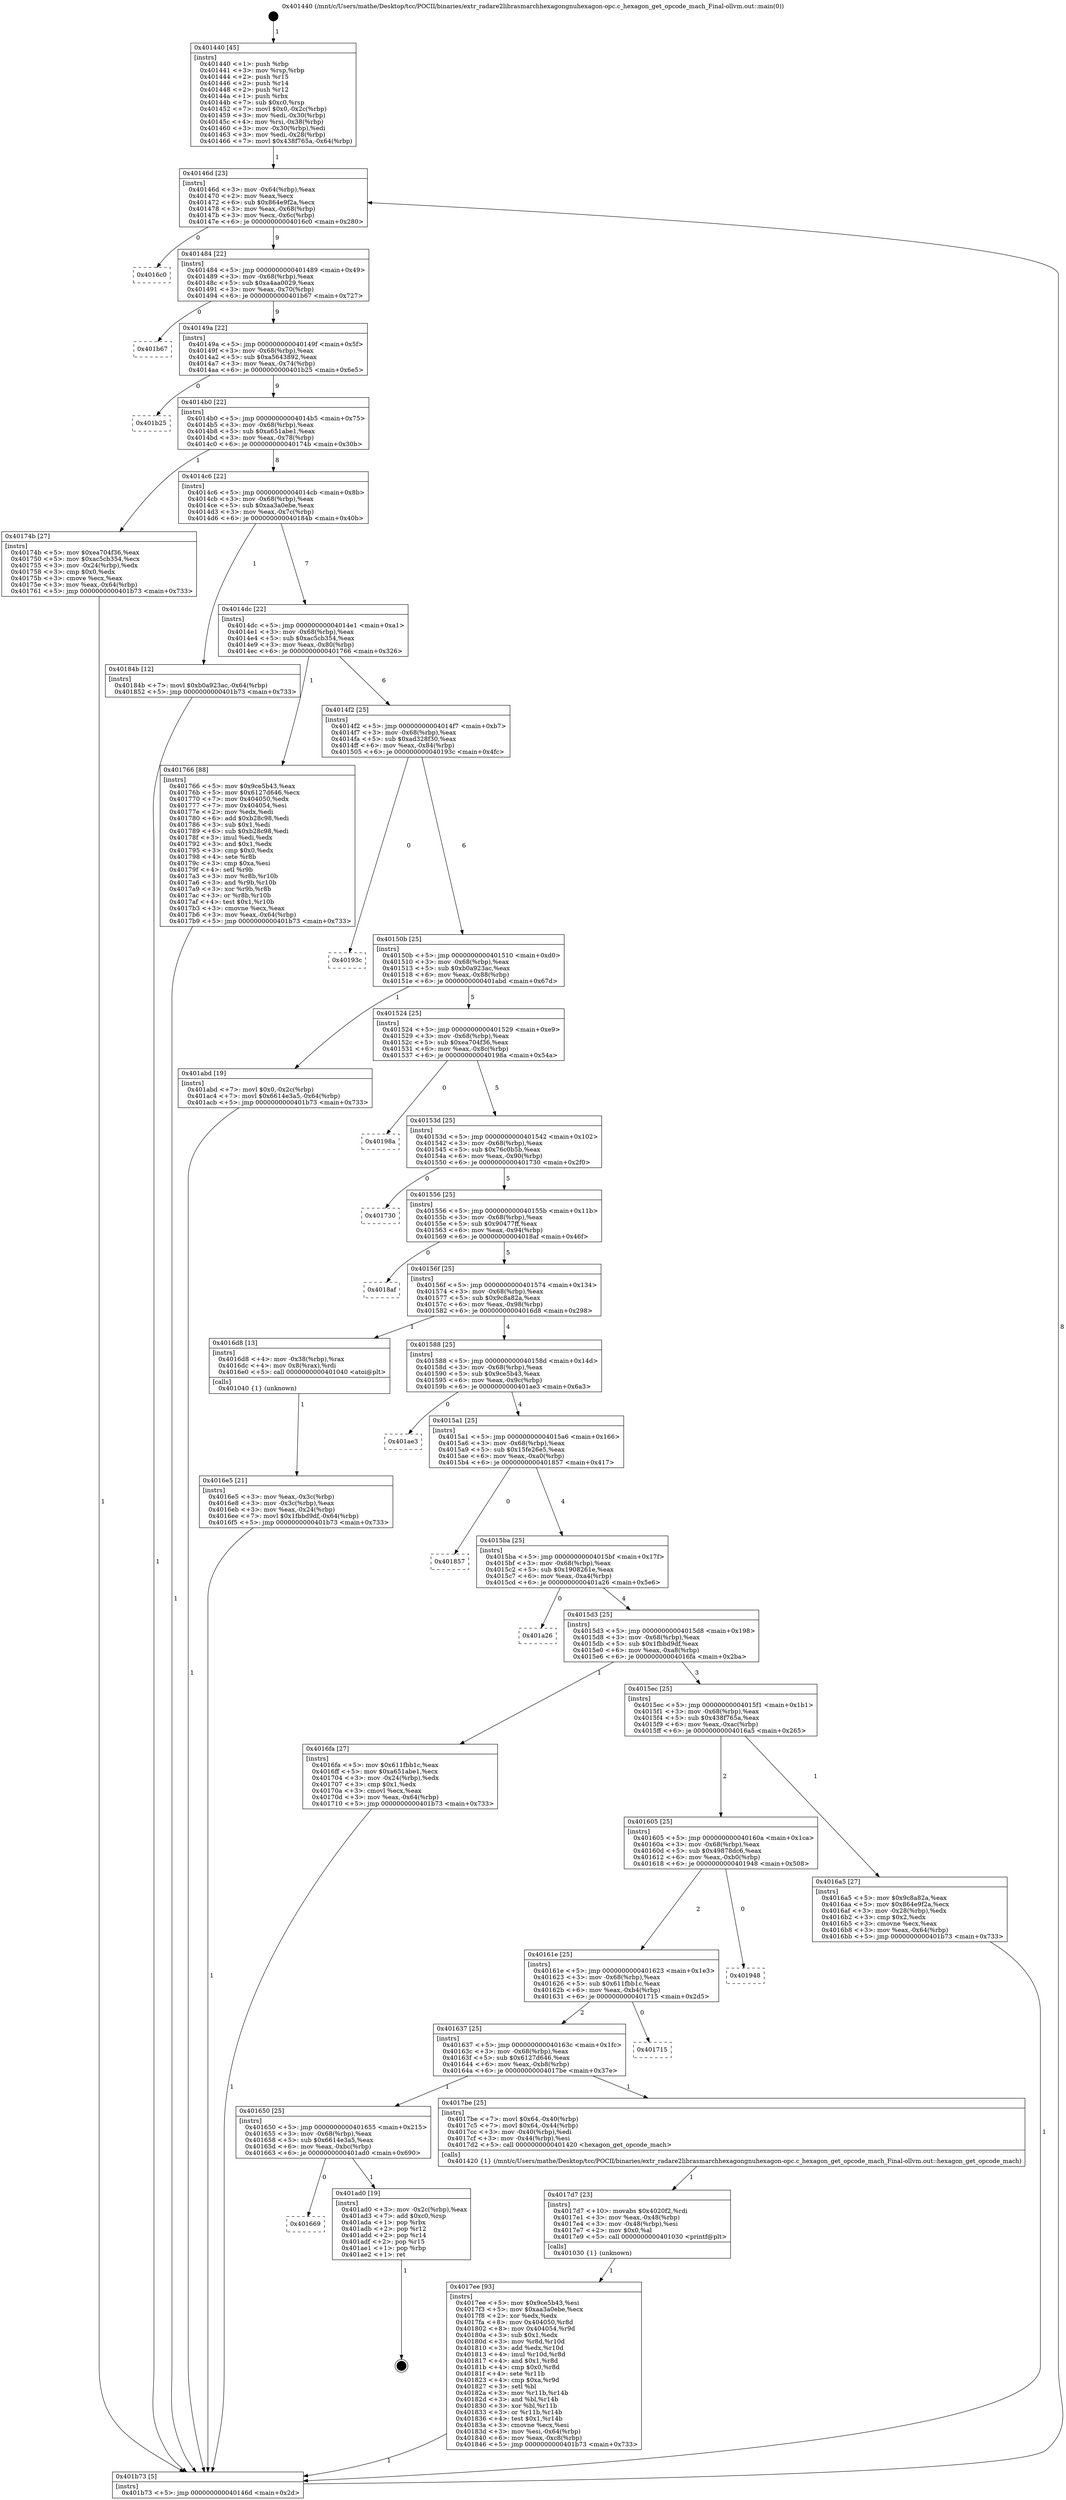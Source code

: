 digraph "0x401440" {
  label = "0x401440 (/mnt/c/Users/mathe/Desktop/tcc/POCII/binaries/extr_radare2librasmarchhexagongnuhexagon-opc.c_hexagon_get_opcode_mach_Final-ollvm.out::main(0))"
  labelloc = "t"
  node[shape=record]

  Entry [label="",width=0.3,height=0.3,shape=circle,fillcolor=black,style=filled]
  "0x40146d" [label="{
     0x40146d [23]\l
     | [instrs]\l
     &nbsp;&nbsp;0x40146d \<+3\>: mov -0x64(%rbp),%eax\l
     &nbsp;&nbsp;0x401470 \<+2\>: mov %eax,%ecx\l
     &nbsp;&nbsp;0x401472 \<+6\>: sub $0x864e9f2a,%ecx\l
     &nbsp;&nbsp;0x401478 \<+3\>: mov %eax,-0x68(%rbp)\l
     &nbsp;&nbsp;0x40147b \<+3\>: mov %ecx,-0x6c(%rbp)\l
     &nbsp;&nbsp;0x40147e \<+6\>: je 00000000004016c0 \<main+0x280\>\l
  }"]
  "0x4016c0" [label="{
     0x4016c0\l
  }", style=dashed]
  "0x401484" [label="{
     0x401484 [22]\l
     | [instrs]\l
     &nbsp;&nbsp;0x401484 \<+5\>: jmp 0000000000401489 \<main+0x49\>\l
     &nbsp;&nbsp;0x401489 \<+3\>: mov -0x68(%rbp),%eax\l
     &nbsp;&nbsp;0x40148c \<+5\>: sub $0xa4aa0029,%eax\l
     &nbsp;&nbsp;0x401491 \<+3\>: mov %eax,-0x70(%rbp)\l
     &nbsp;&nbsp;0x401494 \<+6\>: je 0000000000401b67 \<main+0x727\>\l
  }"]
  Exit [label="",width=0.3,height=0.3,shape=circle,fillcolor=black,style=filled,peripheries=2]
  "0x401b67" [label="{
     0x401b67\l
  }", style=dashed]
  "0x40149a" [label="{
     0x40149a [22]\l
     | [instrs]\l
     &nbsp;&nbsp;0x40149a \<+5\>: jmp 000000000040149f \<main+0x5f\>\l
     &nbsp;&nbsp;0x40149f \<+3\>: mov -0x68(%rbp),%eax\l
     &nbsp;&nbsp;0x4014a2 \<+5\>: sub $0xa5643892,%eax\l
     &nbsp;&nbsp;0x4014a7 \<+3\>: mov %eax,-0x74(%rbp)\l
     &nbsp;&nbsp;0x4014aa \<+6\>: je 0000000000401b25 \<main+0x6e5\>\l
  }"]
  "0x401669" [label="{
     0x401669\l
  }", style=dashed]
  "0x401b25" [label="{
     0x401b25\l
  }", style=dashed]
  "0x4014b0" [label="{
     0x4014b0 [22]\l
     | [instrs]\l
     &nbsp;&nbsp;0x4014b0 \<+5\>: jmp 00000000004014b5 \<main+0x75\>\l
     &nbsp;&nbsp;0x4014b5 \<+3\>: mov -0x68(%rbp),%eax\l
     &nbsp;&nbsp;0x4014b8 \<+5\>: sub $0xa651abe1,%eax\l
     &nbsp;&nbsp;0x4014bd \<+3\>: mov %eax,-0x78(%rbp)\l
     &nbsp;&nbsp;0x4014c0 \<+6\>: je 000000000040174b \<main+0x30b\>\l
  }"]
  "0x401ad0" [label="{
     0x401ad0 [19]\l
     | [instrs]\l
     &nbsp;&nbsp;0x401ad0 \<+3\>: mov -0x2c(%rbp),%eax\l
     &nbsp;&nbsp;0x401ad3 \<+7\>: add $0xc0,%rsp\l
     &nbsp;&nbsp;0x401ada \<+1\>: pop %rbx\l
     &nbsp;&nbsp;0x401adb \<+2\>: pop %r12\l
     &nbsp;&nbsp;0x401add \<+2\>: pop %r14\l
     &nbsp;&nbsp;0x401adf \<+2\>: pop %r15\l
     &nbsp;&nbsp;0x401ae1 \<+1\>: pop %rbp\l
     &nbsp;&nbsp;0x401ae2 \<+1\>: ret\l
  }"]
  "0x40174b" [label="{
     0x40174b [27]\l
     | [instrs]\l
     &nbsp;&nbsp;0x40174b \<+5\>: mov $0xea704f36,%eax\l
     &nbsp;&nbsp;0x401750 \<+5\>: mov $0xac5cb354,%ecx\l
     &nbsp;&nbsp;0x401755 \<+3\>: mov -0x24(%rbp),%edx\l
     &nbsp;&nbsp;0x401758 \<+3\>: cmp $0x0,%edx\l
     &nbsp;&nbsp;0x40175b \<+3\>: cmove %ecx,%eax\l
     &nbsp;&nbsp;0x40175e \<+3\>: mov %eax,-0x64(%rbp)\l
     &nbsp;&nbsp;0x401761 \<+5\>: jmp 0000000000401b73 \<main+0x733\>\l
  }"]
  "0x4014c6" [label="{
     0x4014c6 [22]\l
     | [instrs]\l
     &nbsp;&nbsp;0x4014c6 \<+5\>: jmp 00000000004014cb \<main+0x8b\>\l
     &nbsp;&nbsp;0x4014cb \<+3\>: mov -0x68(%rbp),%eax\l
     &nbsp;&nbsp;0x4014ce \<+5\>: sub $0xaa3a0ebe,%eax\l
     &nbsp;&nbsp;0x4014d3 \<+3\>: mov %eax,-0x7c(%rbp)\l
     &nbsp;&nbsp;0x4014d6 \<+6\>: je 000000000040184b \<main+0x40b\>\l
  }"]
  "0x4017ee" [label="{
     0x4017ee [93]\l
     | [instrs]\l
     &nbsp;&nbsp;0x4017ee \<+5\>: mov $0x9ce5b43,%esi\l
     &nbsp;&nbsp;0x4017f3 \<+5\>: mov $0xaa3a0ebe,%ecx\l
     &nbsp;&nbsp;0x4017f8 \<+2\>: xor %edx,%edx\l
     &nbsp;&nbsp;0x4017fa \<+8\>: mov 0x404050,%r8d\l
     &nbsp;&nbsp;0x401802 \<+8\>: mov 0x404054,%r9d\l
     &nbsp;&nbsp;0x40180a \<+3\>: sub $0x1,%edx\l
     &nbsp;&nbsp;0x40180d \<+3\>: mov %r8d,%r10d\l
     &nbsp;&nbsp;0x401810 \<+3\>: add %edx,%r10d\l
     &nbsp;&nbsp;0x401813 \<+4\>: imul %r10d,%r8d\l
     &nbsp;&nbsp;0x401817 \<+4\>: and $0x1,%r8d\l
     &nbsp;&nbsp;0x40181b \<+4\>: cmp $0x0,%r8d\l
     &nbsp;&nbsp;0x40181f \<+4\>: sete %r11b\l
     &nbsp;&nbsp;0x401823 \<+4\>: cmp $0xa,%r9d\l
     &nbsp;&nbsp;0x401827 \<+3\>: setl %bl\l
     &nbsp;&nbsp;0x40182a \<+3\>: mov %r11b,%r14b\l
     &nbsp;&nbsp;0x40182d \<+3\>: and %bl,%r14b\l
     &nbsp;&nbsp;0x401830 \<+3\>: xor %bl,%r11b\l
     &nbsp;&nbsp;0x401833 \<+3\>: or %r11b,%r14b\l
     &nbsp;&nbsp;0x401836 \<+4\>: test $0x1,%r14b\l
     &nbsp;&nbsp;0x40183a \<+3\>: cmovne %ecx,%esi\l
     &nbsp;&nbsp;0x40183d \<+3\>: mov %esi,-0x64(%rbp)\l
     &nbsp;&nbsp;0x401840 \<+6\>: mov %eax,-0xc8(%rbp)\l
     &nbsp;&nbsp;0x401846 \<+5\>: jmp 0000000000401b73 \<main+0x733\>\l
  }"]
  "0x40184b" [label="{
     0x40184b [12]\l
     | [instrs]\l
     &nbsp;&nbsp;0x40184b \<+7\>: movl $0xb0a923ac,-0x64(%rbp)\l
     &nbsp;&nbsp;0x401852 \<+5\>: jmp 0000000000401b73 \<main+0x733\>\l
  }"]
  "0x4014dc" [label="{
     0x4014dc [22]\l
     | [instrs]\l
     &nbsp;&nbsp;0x4014dc \<+5\>: jmp 00000000004014e1 \<main+0xa1\>\l
     &nbsp;&nbsp;0x4014e1 \<+3\>: mov -0x68(%rbp),%eax\l
     &nbsp;&nbsp;0x4014e4 \<+5\>: sub $0xac5cb354,%eax\l
     &nbsp;&nbsp;0x4014e9 \<+3\>: mov %eax,-0x80(%rbp)\l
     &nbsp;&nbsp;0x4014ec \<+6\>: je 0000000000401766 \<main+0x326\>\l
  }"]
  "0x4017d7" [label="{
     0x4017d7 [23]\l
     | [instrs]\l
     &nbsp;&nbsp;0x4017d7 \<+10\>: movabs $0x4020f2,%rdi\l
     &nbsp;&nbsp;0x4017e1 \<+3\>: mov %eax,-0x48(%rbp)\l
     &nbsp;&nbsp;0x4017e4 \<+3\>: mov -0x48(%rbp),%esi\l
     &nbsp;&nbsp;0x4017e7 \<+2\>: mov $0x0,%al\l
     &nbsp;&nbsp;0x4017e9 \<+5\>: call 0000000000401030 \<printf@plt\>\l
     | [calls]\l
     &nbsp;&nbsp;0x401030 \{1\} (unknown)\l
  }"]
  "0x401766" [label="{
     0x401766 [88]\l
     | [instrs]\l
     &nbsp;&nbsp;0x401766 \<+5\>: mov $0x9ce5b43,%eax\l
     &nbsp;&nbsp;0x40176b \<+5\>: mov $0x6127d646,%ecx\l
     &nbsp;&nbsp;0x401770 \<+7\>: mov 0x404050,%edx\l
     &nbsp;&nbsp;0x401777 \<+7\>: mov 0x404054,%esi\l
     &nbsp;&nbsp;0x40177e \<+2\>: mov %edx,%edi\l
     &nbsp;&nbsp;0x401780 \<+6\>: add $0xb28c98,%edi\l
     &nbsp;&nbsp;0x401786 \<+3\>: sub $0x1,%edi\l
     &nbsp;&nbsp;0x401789 \<+6\>: sub $0xb28c98,%edi\l
     &nbsp;&nbsp;0x40178f \<+3\>: imul %edi,%edx\l
     &nbsp;&nbsp;0x401792 \<+3\>: and $0x1,%edx\l
     &nbsp;&nbsp;0x401795 \<+3\>: cmp $0x0,%edx\l
     &nbsp;&nbsp;0x401798 \<+4\>: sete %r8b\l
     &nbsp;&nbsp;0x40179c \<+3\>: cmp $0xa,%esi\l
     &nbsp;&nbsp;0x40179f \<+4\>: setl %r9b\l
     &nbsp;&nbsp;0x4017a3 \<+3\>: mov %r8b,%r10b\l
     &nbsp;&nbsp;0x4017a6 \<+3\>: and %r9b,%r10b\l
     &nbsp;&nbsp;0x4017a9 \<+3\>: xor %r9b,%r8b\l
     &nbsp;&nbsp;0x4017ac \<+3\>: or %r8b,%r10b\l
     &nbsp;&nbsp;0x4017af \<+4\>: test $0x1,%r10b\l
     &nbsp;&nbsp;0x4017b3 \<+3\>: cmovne %ecx,%eax\l
     &nbsp;&nbsp;0x4017b6 \<+3\>: mov %eax,-0x64(%rbp)\l
     &nbsp;&nbsp;0x4017b9 \<+5\>: jmp 0000000000401b73 \<main+0x733\>\l
  }"]
  "0x4014f2" [label="{
     0x4014f2 [25]\l
     | [instrs]\l
     &nbsp;&nbsp;0x4014f2 \<+5\>: jmp 00000000004014f7 \<main+0xb7\>\l
     &nbsp;&nbsp;0x4014f7 \<+3\>: mov -0x68(%rbp),%eax\l
     &nbsp;&nbsp;0x4014fa \<+5\>: sub $0xad328f30,%eax\l
     &nbsp;&nbsp;0x4014ff \<+6\>: mov %eax,-0x84(%rbp)\l
     &nbsp;&nbsp;0x401505 \<+6\>: je 000000000040193c \<main+0x4fc\>\l
  }"]
  "0x401650" [label="{
     0x401650 [25]\l
     | [instrs]\l
     &nbsp;&nbsp;0x401650 \<+5\>: jmp 0000000000401655 \<main+0x215\>\l
     &nbsp;&nbsp;0x401655 \<+3\>: mov -0x68(%rbp),%eax\l
     &nbsp;&nbsp;0x401658 \<+5\>: sub $0x6614e3a5,%eax\l
     &nbsp;&nbsp;0x40165d \<+6\>: mov %eax,-0xbc(%rbp)\l
     &nbsp;&nbsp;0x401663 \<+6\>: je 0000000000401ad0 \<main+0x690\>\l
  }"]
  "0x40193c" [label="{
     0x40193c\l
  }", style=dashed]
  "0x40150b" [label="{
     0x40150b [25]\l
     | [instrs]\l
     &nbsp;&nbsp;0x40150b \<+5\>: jmp 0000000000401510 \<main+0xd0\>\l
     &nbsp;&nbsp;0x401510 \<+3\>: mov -0x68(%rbp),%eax\l
     &nbsp;&nbsp;0x401513 \<+5\>: sub $0xb0a923ac,%eax\l
     &nbsp;&nbsp;0x401518 \<+6\>: mov %eax,-0x88(%rbp)\l
     &nbsp;&nbsp;0x40151e \<+6\>: je 0000000000401abd \<main+0x67d\>\l
  }"]
  "0x4017be" [label="{
     0x4017be [25]\l
     | [instrs]\l
     &nbsp;&nbsp;0x4017be \<+7\>: movl $0x64,-0x40(%rbp)\l
     &nbsp;&nbsp;0x4017c5 \<+7\>: movl $0x64,-0x44(%rbp)\l
     &nbsp;&nbsp;0x4017cc \<+3\>: mov -0x40(%rbp),%edi\l
     &nbsp;&nbsp;0x4017cf \<+3\>: mov -0x44(%rbp),%esi\l
     &nbsp;&nbsp;0x4017d2 \<+5\>: call 0000000000401420 \<hexagon_get_opcode_mach\>\l
     | [calls]\l
     &nbsp;&nbsp;0x401420 \{1\} (/mnt/c/Users/mathe/Desktop/tcc/POCII/binaries/extr_radare2librasmarchhexagongnuhexagon-opc.c_hexagon_get_opcode_mach_Final-ollvm.out::hexagon_get_opcode_mach)\l
  }"]
  "0x401abd" [label="{
     0x401abd [19]\l
     | [instrs]\l
     &nbsp;&nbsp;0x401abd \<+7\>: movl $0x0,-0x2c(%rbp)\l
     &nbsp;&nbsp;0x401ac4 \<+7\>: movl $0x6614e3a5,-0x64(%rbp)\l
     &nbsp;&nbsp;0x401acb \<+5\>: jmp 0000000000401b73 \<main+0x733\>\l
  }"]
  "0x401524" [label="{
     0x401524 [25]\l
     | [instrs]\l
     &nbsp;&nbsp;0x401524 \<+5\>: jmp 0000000000401529 \<main+0xe9\>\l
     &nbsp;&nbsp;0x401529 \<+3\>: mov -0x68(%rbp),%eax\l
     &nbsp;&nbsp;0x40152c \<+5\>: sub $0xea704f36,%eax\l
     &nbsp;&nbsp;0x401531 \<+6\>: mov %eax,-0x8c(%rbp)\l
     &nbsp;&nbsp;0x401537 \<+6\>: je 000000000040198a \<main+0x54a\>\l
  }"]
  "0x401637" [label="{
     0x401637 [25]\l
     | [instrs]\l
     &nbsp;&nbsp;0x401637 \<+5\>: jmp 000000000040163c \<main+0x1fc\>\l
     &nbsp;&nbsp;0x40163c \<+3\>: mov -0x68(%rbp),%eax\l
     &nbsp;&nbsp;0x40163f \<+5\>: sub $0x6127d646,%eax\l
     &nbsp;&nbsp;0x401644 \<+6\>: mov %eax,-0xb8(%rbp)\l
     &nbsp;&nbsp;0x40164a \<+6\>: je 00000000004017be \<main+0x37e\>\l
  }"]
  "0x40198a" [label="{
     0x40198a\l
  }", style=dashed]
  "0x40153d" [label="{
     0x40153d [25]\l
     | [instrs]\l
     &nbsp;&nbsp;0x40153d \<+5\>: jmp 0000000000401542 \<main+0x102\>\l
     &nbsp;&nbsp;0x401542 \<+3\>: mov -0x68(%rbp),%eax\l
     &nbsp;&nbsp;0x401545 \<+5\>: sub $0x76c0b5b,%eax\l
     &nbsp;&nbsp;0x40154a \<+6\>: mov %eax,-0x90(%rbp)\l
     &nbsp;&nbsp;0x401550 \<+6\>: je 0000000000401730 \<main+0x2f0\>\l
  }"]
  "0x401715" [label="{
     0x401715\l
  }", style=dashed]
  "0x401730" [label="{
     0x401730\l
  }", style=dashed]
  "0x401556" [label="{
     0x401556 [25]\l
     | [instrs]\l
     &nbsp;&nbsp;0x401556 \<+5\>: jmp 000000000040155b \<main+0x11b\>\l
     &nbsp;&nbsp;0x40155b \<+3\>: mov -0x68(%rbp),%eax\l
     &nbsp;&nbsp;0x40155e \<+5\>: sub $0x90477ff,%eax\l
     &nbsp;&nbsp;0x401563 \<+6\>: mov %eax,-0x94(%rbp)\l
     &nbsp;&nbsp;0x401569 \<+6\>: je 00000000004018af \<main+0x46f\>\l
  }"]
  "0x40161e" [label="{
     0x40161e [25]\l
     | [instrs]\l
     &nbsp;&nbsp;0x40161e \<+5\>: jmp 0000000000401623 \<main+0x1e3\>\l
     &nbsp;&nbsp;0x401623 \<+3\>: mov -0x68(%rbp),%eax\l
     &nbsp;&nbsp;0x401626 \<+5\>: sub $0x611fbb1c,%eax\l
     &nbsp;&nbsp;0x40162b \<+6\>: mov %eax,-0xb4(%rbp)\l
     &nbsp;&nbsp;0x401631 \<+6\>: je 0000000000401715 \<main+0x2d5\>\l
  }"]
  "0x4018af" [label="{
     0x4018af\l
  }", style=dashed]
  "0x40156f" [label="{
     0x40156f [25]\l
     | [instrs]\l
     &nbsp;&nbsp;0x40156f \<+5\>: jmp 0000000000401574 \<main+0x134\>\l
     &nbsp;&nbsp;0x401574 \<+3\>: mov -0x68(%rbp),%eax\l
     &nbsp;&nbsp;0x401577 \<+5\>: sub $0x9c8a82a,%eax\l
     &nbsp;&nbsp;0x40157c \<+6\>: mov %eax,-0x98(%rbp)\l
     &nbsp;&nbsp;0x401582 \<+6\>: je 00000000004016d8 \<main+0x298\>\l
  }"]
  "0x401948" [label="{
     0x401948\l
  }", style=dashed]
  "0x4016d8" [label="{
     0x4016d8 [13]\l
     | [instrs]\l
     &nbsp;&nbsp;0x4016d8 \<+4\>: mov -0x38(%rbp),%rax\l
     &nbsp;&nbsp;0x4016dc \<+4\>: mov 0x8(%rax),%rdi\l
     &nbsp;&nbsp;0x4016e0 \<+5\>: call 0000000000401040 \<atoi@plt\>\l
     | [calls]\l
     &nbsp;&nbsp;0x401040 \{1\} (unknown)\l
  }"]
  "0x401588" [label="{
     0x401588 [25]\l
     | [instrs]\l
     &nbsp;&nbsp;0x401588 \<+5\>: jmp 000000000040158d \<main+0x14d\>\l
     &nbsp;&nbsp;0x40158d \<+3\>: mov -0x68(%rbp),%eax\l
     &nbsp;&nbsp;0x401590 \<+5\>: sub $0x9ce5b43,%eax\l
     &nbsp;&nbsp;0x401595 \<+6\>: mov %eax,-0x9c(%rbp)\l
     &nbsp;&nbsp;0x40159b \<+6\>: je 0000000000401ae3 \<main+0x6a3\>\l
  }"]
  "0x4016e5" [label="{
     0x4016e5 [21]\l
     | [instrs]\l
     &nbsp;&nbsp;0x4016e5 \<+3\>: mov %eax,-0x3c(%rbp)\l
     &nbsp;&nbsp;0x4016e8 \<+3\>: mov -0x3c(%rbp),%eax\l
     &nbsp;&nbsp;0x4016eb \<+3\>: mov %eax,-0x24(%rbp)\l
     &nbsp;&nbsp;0x4016ee \<+7\>: movl $0x1fbbd9df,-0x64(%rbp)\l
     &nbsp;&nbsp;0x4016f5 \<+5\>: jmp 0000000000401b73 \<main+0x733\>\l
  }"]
  "0x401ae3" [label="{
     0x401ae3\l
  }", style=dashed]
  "0x4015a1" [label="{
     0x4015a1 [25]\l
     | [instrs]\l
     &nbsp;&nbsp;0x4015a1 \<+5\>: jmp 00000000004015a6 \<main+0x166\>\l
     &nbsp;&nbsp;0x4015a6 \<+3\>: mov -0x68(%rbp),%eax\l
     &nbsp;&nbsp;0x4015a9 \<+5\>: sub $0x15fe26e5,%eax\l
     &nbsp;&nbsp;0x4015ae \<+6\>: mov %eax,-0xa0(%rbp)\l
     &nbsp;&nbsp;0x4015b4 \<+6\>: je 0000000000401857 \<main+0x417\>\l
  }"]
  "0x401440" [label="{
     0x401440 [45]\l
     | [instrs]\l
     &nbsp;&nbsp;0x401440 \<+1\>: push %rbp\l
     &nbsp;&nbsp;0x401441 \<+3\>: mov %rsp,%rbp\l
     &nbsp;&nbsp;0x401444 \<+2\>: push %r15\l
     &nbsp;&nbsp;0x401446 \<+2\>: push %r14\l
     &nbsp;&nbsp;0x401448 \<+2\>: push %r12\l
     &nbsp;&nbsp;0x40144a \<+1\>: push %rbx\l
     &nbsp;&nbsp;0x40144b \<+7\>: sub $0xc0,%rsp\l
     &nbsp;&nbsp;0x401452 \<+7\>: movl $0x0,-0x2c(%rbp)\l
     &nbsp;&nbsp;0x401459 \<+3\>: mov %edi,-0x30(%rbp)\l
     &nbsp;&nbsp;0x40145c \<+4\>: mov %rsi,-0x38(%rbp)\l
     &nbsp;&nbsp;0x401460 \<+3\>: mov -0x30(%rbp),%edi\l
     &nbsp;&nbsp;0x401463 \<+3\>: mov %edi,-0x28(%rbp)\l
     &nbsp;&nbsp;0x401466 \<+7\>: movl $0x438f765a,-0x64(%rbp)\l
  }"]
  "0x401857" [label="{
     0x401857\l
  }", style=dashed]
  "0x4015ba" [label="{
     0x4015ba [25]\l
     | [instrs]\l
     &nbsp;&nbsp;0x4015ba \<+5\>: jmp 00000000004015bf \<main+0x17f\>\l
     &nbsp;&nbsp;0x4015bf \<+3\>: mov -0x68(%rbp),%eax\l
     &nbsp;&nbsp;0x4015c2 \<+5\>: sub $0x1908261e,%eax\l
     &nbsp;&nbsp;0x4015c7 \<+6\>: mov %eax,-0xa4(%rbp)\l
     &nbsp;&nbsp;0x4015cd \<+6\>: je 0000000000401a26 \<main+0x5e6\>\l
  }"]
  "0x401b73" [label="{
     0x401b73 [5]\l
     | [instrs]\l
     &nbsp;&nbsp;0x401b73 \<+5\>: jmp 000000000040146d \<main+0x2d\>\l
  }"]
  "0x401a26" [label="{
     0x401a26\l
  }", style=dashed]
  "0x4015d3" [label="{
     0x4015d3 [25]\l
     | [instrs]\l
     &nbsp;&nbsp;0x4015d3 \<+5\>: jmp 00000000004015d8 \<main+0x198\>\l
     &nbsp;&nbsp;0x4015d8 \<+3\>: mov -0x68(%rbp),%eax\l
     &nbsp;&nbsp;0x4015db \<+5\>: sub $0x1fbbd9df,%eax\l
     &nbsp;&nbsp;0x4015e0 \<+6\>: mov %eax,-0xa8(%rbp)\l
     &nbsp;&nbsp;0x4015e6 \<+6\>: je 00000000004016fa \<main+0x2ba\>\l
  }"]
  "0x401605" [label="{
     0x401605 [25]\l
     | [instrs]\l
     &nbsp;&nbsp;0x401605 \<+5\>: jmp 000000000040160a \<main+0x1ca\>\l
     &nbsp;&nbsp;0x40160a \<+3\>: mov -0x68(%rbp),%eax\l
     &nbsp;&nbsp;0x40160d \<+5\>: sub $0x49878dc6,%eax\l
     &nbsp;&nbsp;0x401612 \<+6\>: mov %eax,-0xb0(%rbp)\l
     &nbsp;&nbsp;0x401618 \<+6\>: je 0000000000401948 \<main+0x508\>\l
  }"]
  "0x4016fa" [label="{
     0x4016fa [27]\l
     | [instrs]\l
     &nbsp;&nbsp;0x4016fa \<+5\>: mov $0x611fbb1c,%eax\l
     &nbsp;&nbsp;0x4016ff \<+5\>: mov $0xa651abe1,%ecx\l
     &nbsp;&nbsp;0x401704 \<+3\>: mov -0x24(%rbp),%edx\l
     &nbsp;&nbsp;0x401707 \<+3\>: cmp $0x1,%edx\l
     &nbsp;&nbsp;0x40170a \<+3\>: cmovl %ecx,%eax\l
     &nbsp;&nbsp;0x40170d \<+3\>: mov %eax,-0x64(%rbp)\l
     &nbsp;&nbsp;0x401710 \<+5\>: jmp 0000000000401b73 \<main+0x733\>\l
  }"]
  "0x4015ec" [label="{
     0x4015ec [25]\l
     | [instrs]\l
     &nbsp;&nbsp;0x4015ec \<+5\>: jmp 00000000004015f1 \<main+0x1b1\>\l
     &nbsp;&nbsp;0x4015f1 \<+3\>: mov -0x68(%rbp),%eax\l
     &nbsp;&nbsp;0x4015f4 \<+5\>: sub $0x438f765a,%eax\l
     &nbsp;&nbsp;0x4015f9 \<+6\>: mov %eax,-0xac(%rbp)\l
     &nbsp;&nbsp;0x4015ff \<+6\>: je 00000000004016a5 \<main+0x265\>\l
  }"]
  "0x4016a5" [label="{
     0x4016a5 [27]\l
     | [instrs]\l
     &nbsp;&nbsp;0x4016a5 \<+5\>: mov $0x9c8a82a,%eax\l
     &nbsp;&nbsp;0x4016aa \<+5\>: mov $0x864e9f2a,%ecx\l
     &nbsp;&nbsp;0x4016af \<+3\>: mov -0x28(%rbp),%edx\l
     &nbsp;&nbsp;0x4016b2 \<+3\>: cmp $0x2,%edx\l
     &nbsp;&nbsp;0x4016b5 \<+3\>: cmovne %ecx,%eax\l
     &nbsp;&nbsp;0x4016b8 \<+3\>: mov %eax,-0x64(%rbp)\l
     &nbsp;&nbsp;0x4016bb \<+5\>: jmp 0000000000401b73 \<main+0x733\>\l
  }"]
  Entry -> "0x401440" [label=" 1"]
  "0x40146d" -> "0x4016c0" [label=" 0"]
  "0x40146d" -> "0x401484" [label=" 9"]
  "0x401ad0" -> Exit [label=" 1"]
  "0x401484" -> "0x401b67" [label=" 0"]
  "0x401484" -> "0x40149a" [label=" 9"]
  "0x401650" -> "0x401669" [label=" 0"]
  "0x40149a" -> "0x401b25" [label=" 0"]
  "0x40149a" -> "0x4014b0" [label=" 9"]
  "0x401650" -> "0x401ad0" [label=" 1"]
  "0x4014b0" -> "0x40174b" [label=" 1"]
  "0x4014b0" -> "0x4014c6" [label=" 8"]
  "0x401abd" -> "0x401b73" [label=" 1"]
  "0x4014c6" -> "0x40184b" [label=" 1"]
  "0x4014c6" -> "0x4014dc" [label=" 7"]
  "0x40184b" -> "0x401b73" [label=" 1"]
  "0x4014dc" -> "0x401766" [label=" 1"]
  "0x4014dc" -> "0x4014f2" [label=" 6"]
  "0x4017ee" -> "0x401b73" [label=" 1"]
  "0x4014f2" -> "0x40193c" [label=" 0"]
  "0x4014f2" -> "0x40150b" [label=" 6"]
  "0x4017d7" -> "0x4017ee" [label=" 1"]
  "0x40150b" -> "0x401abd" [label=" 1"]
  "0x40150b" -> "0x401524" [label=" 5"]
  "0x4017be" -> "0x4017d7" [label=" 1"]
  "0x401524" -> "0x40198a" [label=" 0"]
  "0x401524" -> "0x40153d" [label=" 5"]
  "0x401637" -> "0x4017be" [label=" 1"]
  "0x40153d" -> "0x401730" [label=" 0"]
  "0x40153d" -> "0x401556" [label=" 5"]
  "0x401637" -> "0x401650" [label=" 1"]
  "0x401556" -> "0x4018af" [label=" 0"]
  "0x401556" -> "0x40156f" [label=" 5"]
  "0x40161e" -> "0x401715" [label=" 0"]
  "0x40156f" -> "0x4016d8" [label=" 1"]
  "0x40156f" -> "0x401588" [label=" 4"]
  "0x40161e" -> "0x401637" [label=" 2"]
  "0x401588" -> "0x401ae3" [label=" 0"]
  "0x401588" -> "0x4015a1" [label=" 4"]
  "0x401605" -> "0x401948" [label=" 0"]
  "0x4015a1" -> "0x401857" [label=" 0"]
  "0x4015a1" -> "0x4015ba" [label=" 4"]
  "0x401605" -> "0x40161e" [label=" 2"]
  "0x4015ba" -> "0x401a26" [label=" 0"]
  "0x4015ba" -> "0x4015d3" [label=" 4"]
  "0x401766" -> "0x401b73" [label=" 1"]
  "0x4015d3" -> "0x4016fa" [label=" 1"]
  "0x4015d3" -> "0x4015ec" [label=" 3"]
  "0x40174b" -> "0x401b73" [label=" 1"]
  "0x4015ec" -> "0x4016a5" [label=" 1"]
  "0x4015ec" -> "0x401605" [label=" 2"]
  "0x4016a5" -> "0x401b73" [label=" 1"]
  "0x401440" -> "0x40146d" [label=" 1"]
  "0x401b73" -> "0x40146d" [label=" 8"]
  "0x4016d8" -> "0x4016e5" [label=" 1"]
  "0x4016e5" -> "0x401b73" [label=" 1"]
  "0x4016fa" -> "0x401b73" [label=" 1"]
}
